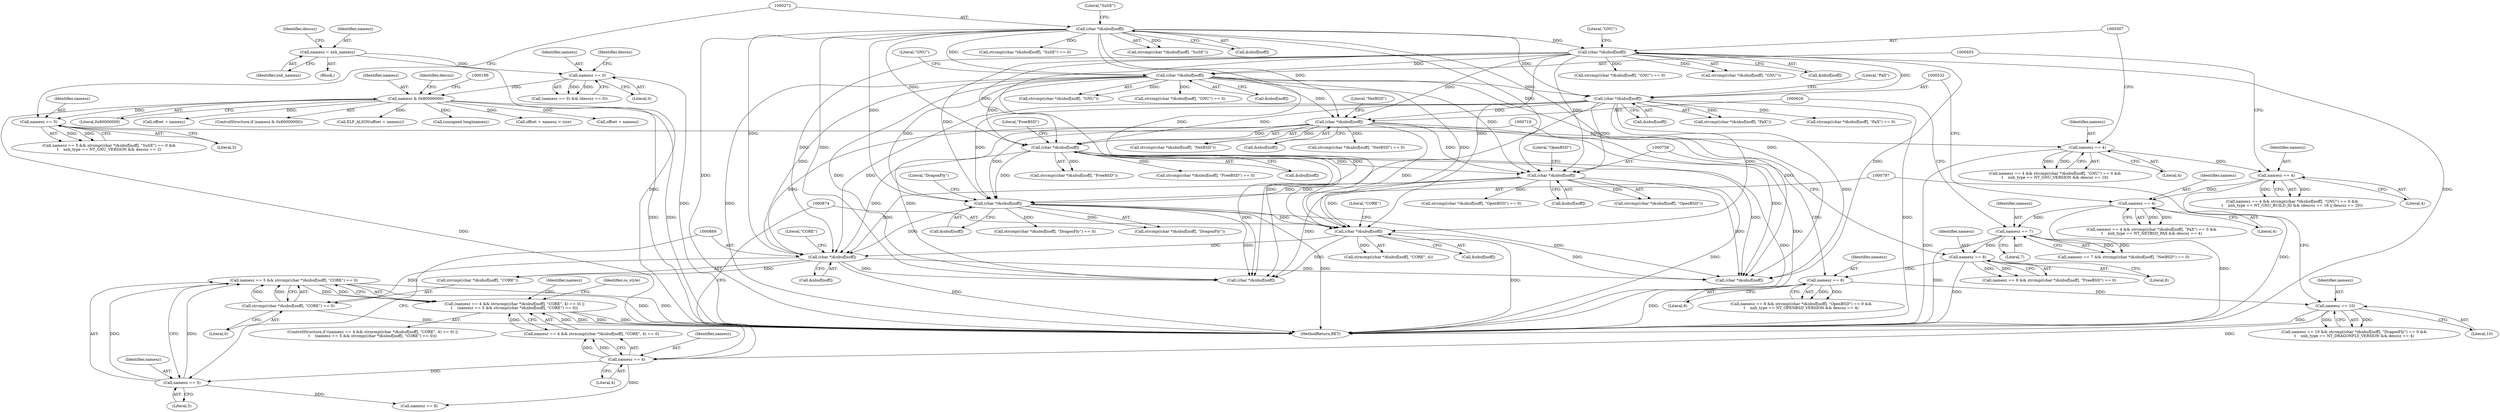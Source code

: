 digraph "0_file_ce90e05774dd77d86cfc8dfa6da57b32816841c4_2@API" {
"1000882" [label="(Call,namesz == 5 && strcmp((char *)&nbuf[noff], \"CORE\") == 0)"];
"1000883" [label="(Call,namesz == 5)"];
"1000868" [label="(Call,namesz == 4)"];
"1000790" [label="(Call,namesz == 10)"];
"1000751" [label="(Call,namesz == 8)"];
"1000713" [label="(Call,namesz == 8)"];
"1000620" [label="(Call,namesz == 7)"];
"1000525" [label="(Call,namesz == 4)"];
"1000446" [label="(Call,namesz == 4)"];
"1000300" [label="(Call,namesz == 4)"];
"1000265" [label="(Call,namesz == 5)"];
"1000184" [label="(Call,namesz & 0x80000000)"];
"1000169" [label="(Call,namesz == 0)"];
"1000161" [label="(Call,namesz = xnh_namesz)"];
"1000886" [label="(Call,strcmp((char *)&nbuf[noff], \"CORE\") == 0)"];
"1000888" [label="(Call,(char *)&nbuf[noff])"];
"1000531" [label="(Call,(char *)&nbuf[noff])"];
"1000271" [label="(Call,(char *)&nbuf[noff])"];
"1000306" [label="(Call,(char *)&nbuf[noff])"];
"1000452" [label="(Call,(char *)&nbuf[noff])"];
"1000625" [label="(Call,(char *)&nbuf[noff])"];
"1000757" [label="(Call,(char *)&nbuf[noff])"];
"1000718" [label="(Call,(char *)&nbuf[noff])"];
"1000796" [label="(Call,(char *)&nbuf[noff])"];
"1000873" [label="(Call,(char *)&nbuf[noff])"];
"1000866" [label="(Call,(namesz == 4 && strncmp((char *)&nbuf[noff], \"CORE\", 4) == 0) ||\n\t    (namesz == 5 && strcmp((char *)&nbuf[noff], \"CORE\") == 0))"];
"1000720" [label="(Call,&nbuf[noff])"];
"1000868" [label="(Call,namesz == 4)"];
"1000865" [label="(ControlStructure,if ((namesz == 4 && strncmp((char *)&nbuf[noff], \"CORE\", 4) == 0) ||\n\t    (namesz == 5 && strcmp((char *)&nbuf[noff], \"CORE\") == 0)))"];
"1000798" [label="(Call,&nbuf[noff])"];
"1000526" [label="(Identifier,namesz)"];
"1000792" [label="(Literal,10)"];
"1000621" [label="(Identifier,namesz)"];
"1000173" [label="(Identifier,descsz)"];
"1000277" [label="(Literal,\"SuSE\")"];
"1000886" [label="(Call,strcmp((char *)&nbuf[noff], \"CORE\") == 0)"];
"1000866" [label="(Call,(namesz == 4 && strncmp((char *)&nbuf[noff], \"CORE\", 4) == 0) ||\n\t    (namesz == 5 && strcmp((char *)&nbuf[noff], \"CORE\") == 0))"];
"1000718" [label="(Call,(char *)&nbuf[noff])"];
"1000895" [label="(Literal,0)"];
"1000885" [label="(Literal,5)"];
"1000527" [label="(Literal,4)"];
"1000304" [label="(Call,strcmp((char *)&nbuf[noff], \"GNU\") == 0)"];
"1000312" [label="(Literal,\"GNU\")"];
"1000624" [label="(Call,strcmp((char *)&nbuf[noff], \"NetBSD\"))"];
"1000627" [label="(Call,&nbuf[noff])"];
"1000763" [label="(Literal,\"OpenBSD\")"];
"1000717" [label="(Call,strcmp((char *)&nbuf[noff], \"FreeBSD\"))"];
"1000171" [label="(Literal,0)"];
"1000867" [label="(Call,namesz == 4 && strncmp((char *)&nbuf[noff], \"CORE\", 4) == 0)"];
"1000879" [label="(Literal,\"CORE\")"];
"1000802" [label="(Literal,\"DragonFly\")"];
"1000620" [label="(Call,namesz == 7)"];
"1000184" [label="(Call,namesz & 0x80000000)"];
"1000269" [label="(Call,strcmp((char *)&nbuf[noff], \"SuSE\") == 0)"];
"1000305" [label="(Call,strcmp((char *)&nbuf[noff], \"GNU\"))"];
"1000794" [label="(Call,strcmp((char *)&nbuf[noff], \"DragonFly\") == 0)"];
"1000715" [label="(Literal,8)"];
"1000791" [label="(Identifier,namesz)"];
"1000883" [label="(Call,namesz == 5)"];
"1000631" [label="(Literal,\"NetBSD\")"];
"1000750" [label="(Call,namesz == 8 && strcmp((char *)&nbuf[noff], \"OpenBSD\") == 0 &&\n\t    xnh_type == NT_OPENBSD_VERSION && descsz == 4)"];
"1000266" [label="(Identifier,namesz)"];
"1000714" [label="(Identifier,namesz)"];
"1000299" [label="(Call,namesz == 4 && strcmp((char *)&nbuf[noff], \"GNU\") == 0 &&\n\t    xnh_type == NT_GNU_VERSION && descsz == 16)"];
"1000451" [label="(Call,strcmp((char *)&nbuf[noff], \"GNU\"))"];
"1000756" [label="(Call,strcmp((char *)&nbuf[noff], \"OpenBSD\"))"];
"1000301" [label="(Identifier,namesz)"];
"1000218" [label="(Call,ELF_ALIGN(offset + namesz))"];
"1000448" [label="(Literal,4)"];
"1000751" [label="(Call,namesz == 8)"];
"1000790" [label="(Call,namesz == 10)"];
"1000193" [label="(Call,(unsigned long)namesz)"];
"1000450" [label="(Call,strcmp((char *)&nbuf[noff], \"GNU\") == 0)"];
"1000302" [label="(Literal,4)"];
"1000884" [label="(Identifier,namesz)"];
"1000170" [label="(Identifier,namesz)"];
"1000907" [label="(Call,(char *)&nbuf[noff])"];
"1000755" [label="(Call,strcmp((char *)&nbuf[noff], \"OpenBSD\") == 0)"];
"1000713" [label="(Call,namesz == 8)"];
"1000264" [label="(Call,namesz == 5 && strcmp((char *)&nbuf[noff], \"SuSE\") == 0 &&\n\t    xnh_type == NT_GNU_VERSION && descsz == 2)"];
"1000531" [label="(Call,(char *)&nbuf[noff])"];
"1000796" [label="(Call,(char *)&nbuf[noff])"];
"1000447" [label="(Identifier,namesz)"];
"1000300" [label="(Call,namesz == 4)"];
"1000903" [label="(Identifier,namesz)"];
"1000168" [label="(Call,(namesz == 0) && (descsz == 0))"];
"1000724" [label="(Literal,\"FreeBSD\")"];
"1000306" [label="(Call,(char *)&nbuf[noff])"];
"1000902" [label="(Call,namesz == 8)"];
"1000716" [label="(Call,strcmp((char *)&nbuf[noff], \"FreeBSD\") == 0)"];
"1000265" [label="(Call,namesz == 5)"];
"1001244" [label="(MethodReturn,RET)"];
"1000712" [label="(Call,namesz == 8 && strcmp((char *)&nbuf[noff], \"FreeBSD\") == 0)"];
"1000271" [label="(Call,(char *)&nbuf[noff])"];
"1000759" [label="(Call,&nbuf[noff])"];
"1000870" [label="(Literal,4)"];
"1000452" [label="(Call,(char *)&nbuf[noff])"];
"1000446" [label="(Call,namesz == 4)"];
"1000533" [label="(Call,&nbuf[noff])"];
"1000619" [label="(Call,namesz == 7 && strcmp((char *)&nbuf[noff], \"NetBSD\") == 0)"];
"1000887" [label="(Call,strcmp((char *)&nbuf[noff], \"CORE\"))"];
"1000267" [label="(Literal,5)"];
"1000524" [label="(Call,namesz == 4 && strcmp((char *)&nbuf[noff], \"PaX\") == 0 &&\n\t    xnh_type == NT_NETBSD_PAX && descsz == 4)"];
"1000753" [label="(Literal,8)"];
"1000270" [label="(Call,strcmp((char *)&nbuf[noff], \"SuSE\"))"];
"1000223" [label="(Call,offset + namesz > size)"];
"1000873" [label="(Call,(char *)&nbuf[noff])"];
"1000623" [label="(Call,strcmp((char *)&nbuf[noff], \"NetBSD\") == 0)"];
"1000224" [label="(Call,offset + namesz)"];
"1000752" [label="(Identifier,namesz)"];
"1000185" [label="(Identifier,namesz)"];
"1000200" [label="(Identifier,descsz)"];
"1000445" [label="(Call,namesz == 4 && strcmp((char *)&nbuf[noff], \"GNU\") == 0 &&\n\t    xnh_type == NT_GNU_BUILD_ID && (descsz == 16 || descsz == 20))"];
"1000169" [label="(Call,namesz == 0)"];
"1000161" [label="(Call,namesz = xnh_namesz)"];
"1000926" [label="(Call,(char *)&nbuf[noff])"];
"1000757" [label="(Call,(char *)&nbuf[noff])"];
"1000872" [label="(Call,strncmp((char *)&nbuf[noff], \"CORE\", 4))"];
"1000308" [label="(Call,&nbuf[noff])"];
"1000869" [label="(Identifier,namesz)"];
"1000882" [label="(Call,namesz == 5 && strcmp((char *)&nbuf[noff], \"CORE\") == 0)"];
"1000458" [label="(Literal,\"GNU\")"];
"1000894" [label="(Literal,\"CORE\")"];
"1000186" [label="(Literal,0x80000000)"];
"1000789" [label="(Call,namesz == 10 && strcmp((char *)&nbuf[noff], \"DragonFly\") == 0 &&\n\t    xnh_type == NT_DRAGONFLY_VERSION && descsz == 4)"];
"1000125" [label="(Block,)"];
"1000163" [label="(Identifier,xnh_namesz)"];
"1000454" [label="(Call,&nbuf[noff])"];
"1000622" [label="(Literal,7)"];
"1000530" [label="(Call,strcmp((char *)&nbuf[noff], \"PaX\"))"];
"1000888" [label="(Call,(char *)&nbuf[noff])"];
"1000537" [label="(Literal,\"PaX\")"];
"1000890" [label="(Call,&nbuf[noff])"];
"1000898" [label="(Identifier,os_style)"];
"1000625" [label="(Call,(char *)&nbuf[noff])"];
"1000219" [label="(Call,offset + namesz)"];
"1000183" [label="(ControlStructure,if (namesz & 0x80000000))"];
"1000875" [label="(Call,&nbuf[noff])"];
"1000162" [label="(Identifier,namesz)"];
"1000795" [label="(Call,strcmp((char *)&nbuf[noff], \"DragonFly\"))"];
"1000529" [label="(Call,strcmp((char *)&nbuf[noff], \"PaX\") == 0)"];
"1000273" [label="(Call,&nbuf[noff])"];
"1000165" [label="(Identifier,descsz)"];
"1000525" [label="(Call,namesz == 4)"];
"1000882" -> "1000866"  [label="AST: "];
"1000882" -> "1000883"  [label="CFG: "];
"1000882" -> "1000886"  [label="CFG: "];
"1000883" -> "1000882"  [label="AST: "];
"1000886" -> "1000882"  [label="AST: "];
"1000866" -> "1000882"  [label="CFG: "];
"1000882" -> "1001244"  [label="DDG: "];
"1000882" -> "1001244"  [label="DDG: "];
"1000882" -> "1000866"  [label="DDG: "];
"1000882" -> "1000866"  [label="DDG: "];
"1000883" -> "1000882"  [label="DDG: "];
"1000883" -> "1000882"  [label="DDG: "];
"1000886" -> "1000882"  [label="DDG: "];
"1000886" -> "1000882"  [label="DDG: "];
"1000883" -> "1000885"  [label="CFG: "];
"1000884" -> "1000883"  [label="AST: "];
"1000885" -> "1000883"  [label="AST: "];
"1000889" -> "1000883"  [label="CFG: "];
"1000868" -> "1000883"  [label="DDG: "];
"1000883" -> "1000902"  [label="DDG: "];
"1000868" -> "1000867"  [label="AST: "];
"1000868" -> "1000870"  [label="CFG: "];
"1000869" -> "1000868"  [label="AST: "];
"1000870" -> "1000868"  [label="AST: "];
"1000874" -> "1000868"  [label="CFG: "];
"1000867" -> "1000868"  [label="CFG: "];
"1000868" -> "1000867"  [label="DDG: "];
"1000868" -> "1000867"  [label="DDG: "];
"1000790" -> "1000868"  [label="DDG: "];
"1000184" -> "1000868"  [label="DDG: "];
"1000868" -> "1000902"  [label="DDG: "];
"1000790" -> "1000789"  [label="AST: "];
"1000790" -> "1000792"  [label="CFG: "];
"1000791" -> "1000790"  [label="AST: "];
"1000792" -> "1000790"  [label="AST: "];
"1000797" -> "1000790"  [label="CFG: "];
"1000789" -> "1000790"  [label="CFG: "];
"1000790" -> "1001244"  [label="DDG: "];
"1000790" -> "1000789"  [label="DDG: "];
"1000790" -> "1000789"  [label="DDG: "];
"1000751" -> "1000790"  [label="DDG: "];
"1000751" -> "1000750"  [label="AST: "];
"1000751" -> "1000753"  [label="CFG: "];
"1000752" -> "1000751"  [label="AST: "];
"1000753" -> "1000751"  [label="AST: "];
"1000758" -> "1000751"  [label="CFG: "];
"1000750" -> "1000751"  [label="CFG: "];
"1000751" -> "1001244"  [label="DDG: "];
"1000751" -> "1000750"  [label="DDG: "];
"1000751" -> "1000750"  [label="DDG: "];
"1000713" -> "1000751"  [label="DDG: "];
"1000713" -> "1000712"  [label="AST: "];
"1000713" -> "1000715"  [label="CFG: "];
"1000714" -> "1000713"  [label="AST: "];
"1000715" -> "1000713"  [label="AST: "];
"1000719" -> "1000713"  [label="CFG: "];
"1000712" -> "1000713"  [label="CFG: "];
"1000713" -> "1001244"  [label="DDG: "];
"1000713" -> "1000712"  [label="DDG: "];
"1000713" -> "1000712"  [label="DDG: "];
"1000620" -> "1000713"  [label="DDG: "];
"1000620" -> "1000619"  [label="AST: "];
"1000620" -> "1000622"  [label="CFG: "];
"1000621" -> "1000620"  [label="AST: "];
"1000622" -> "1000620"  [label="AST: "];
"1000626" -> "1000620"  [label="CFG: "];
"1000619" -> "1000620"  [label="CFG: "];
"1000620" -> "1001244"  [label="DDG: "];
"1000620" -> "1000619"  [label="DDG: "];
"1000620" -> "1000619"  [label="DDG: "];
"1000525" -> "1000620"  [label="DDG: "];
"1000525" -> "1000524"  [label="AST: "];
"1000525" -> "1000527"  [label="CFG: "];
"1000526" -> "1000525"  [label="AST: "];
"1000527" -> "1000525"  [label="AST: "];
"1000532" -> "1000525"  [label="CFG: "];
"1000524" -> "1000525"  [label="CFG: "];
"1000525" -> "1001244"  [label="DDG: "];
"1000525" -> "1000524"  [label="DDG: "];
"1000525" -> "1000524"  [label="DDG: "];
"1000446" -> "1000525"  [label="DDG: "];
"1000446" -> "1000445"  [label="AST: "];
"1000446" -> "1000448"  [label="CFG: "];
"1000447" -> "1000446"  [label="AST: "];
"1000448" -> "1000446"  [label="AST: "];
"1000453" -> "1000446"  [label="CFG: "];
"1000445" -> "1000446"  [label="CFG: "];
"1000446" -> "1001244"  [label="DDG: "];
"1000446" -> "1000445"  [label="DDG: "];
"1000446" -> "1000445"  [label="DDG: "];
"1000300" -> "1000446"  [label="DDG: "];
"1000300" -> "1000299"  [label="AST: "];
"1000300" -> "1000302"  [label="CFG: "];
"1000301" -> "1000300"  [label="AST: "];
"1000302" -> "1000300"  [label="AST: "];
"1000307" -> "1000300"  [label="CFG: "];
"1000299" -> "1000300"  [label="CFG: "];
"1000300" -> "1001244"  [label="DDG: "];
"1000300" -> "1000299"  [label="DDG: "];
"1000300" -> "1000299"  [label="DDG: "];
"1000265" -> "1000300"  [label="DDG: "];
"1000265" -> "1000264"  [label="AST: "];
"1000265" -> "1000267"  [label="CFG: "];
"1000266" -> "1000265"  [label="AST: "];
"1000267" -> "1000265"  [label="AST: "];
"1000272" -> "1000265"  [label="CFG: "];
"1000264" -> "1000265"  [label="CFG: "];
"1000265" -> "1000264"  [label="DDG: "];
"1000265" -> "1000264"  [label="DDG: "];
"1000184" -> "1000265"  [label="DDG: "];
"1000184" -> "1000183"  [label="AST: "];
"1000184" -> "1000186"  [label="CFG: "];
"1000185" -> "1000184"  [label="AST: "];
"1000186" -> "1000184"  [label="AST: "];
"1000189" -> "1000184"  [label="CFG: "];
"1000200" -> "1000184"  [label="CFG: "];
"1000184" -> "1001244"  [label="DDG: "];
"1000184" -> "1001244"  [label="DDG: "];
"1000169" -> "1000184"  [label="DDG: "];
"1000184" -> "1000193"  [label="DDG: "];
"1000184" -> "1000218"  [label="DDG: "];
"1000184" -> "1000219"  [label="DDG: "];
"1000184" -> "1000223"  [label="DDG: "];
"1000184" -> "1000224"  [label="DDG: "];
"1000169" -> "1000168"  [label="AST: "];
"1000169" -> "1000171"  [label="CFG: "];
"1000170" -> "1000169"  [label="AST: "];
"1000171" -> "1000169"  [label="AST: "];
"1000173" -> "1000169"  [label="CFG: "];
"1000168" -> "1000169"  [label="CFG: "];
"1000169" -> "1001244"  [label="DDG: "];
"1000169" -> "1000168"  [label="DDG: "];
"1000169" -> "1000168"  [label="DDG: "];
"1000161" -> "1000169"  [label="DDG: "];
"1000161" -> "1000125"  [label="AST: "];
"1000161" -> "1000163"  [label="CFG: "];
"1000162" -> "1000161"  [label="AST: "];
"1000163" -> "1000161"  [label="AST: "];
"1000165" -> "1000161"  [label="CFG: "];
"1000161" -> "1001244"  [label="DDG: "];
"1000886" -> "1000895"  [label="CFG: "];
"1000887" -> "1000886"  [label="AST: "];
"1000895" -> "1000886"  [label="AST: "];
"1000886" -> "1001244"  [label="DDG: "];
"1000888" -> "1000886"  [label="DDG: "];
"1000888" -> "1000887"  [label="AST: "];
"1000888" -> "1000890"  [label="CFG: "];
"1000889" -> "1000888"  [label="AST: "];
"1000890" -> "1000888"  [label="AST: "];
"1000894" -> "1000888"  [label="CFG: "];
"1000888" -> "1001244"  [label="DDG: "];
"1000888" -> "1000887"  [label="DDG: "];
"1000531" -> "1000888"  [label="DDG: "];
"1000625" -> "1000888"  [label="DDG: "];
"1000757" -> "1000888"  [label="DDG: "];
"1000718" -> "1000888"  [label="DDG: "];
"1000271" -> "1000888"  [label="DDG: "];
"1000796" -> "1000888"  [label="DDG: "];
"1000873" -> "1000888"  [label="DDG: "];
"1000306" -> "1000888"  [label="DDG: "];
"1000452" -> "1000888"  [label="DDG: "];
"1000888" -> "1000907"  [label="DDG: "];
"1000888" -> "1000926"  [label="DDG: "];
"1000531" -> "1000530"  [label="AST: "];
"1000531" -> "1000533"  [label="CFG: "];
"1000532" -> "1000531"  [label="AST: "];
"1000533" -> "1000531"  [label="AST: "];
"1000537" -> "1000531"  [label="CFG: "];
"1000531" -> "1001244"  [label="DDG: "];
"1000531" -> "1000529"  [label="DDG: "];
"1000531" -> "1000530"  [label="DDG: "];
"1000271" -> "1000531"  [label="DDG: "];
"1000306" -> "1000531"  [label="DDG: "];
"1000452" -> "1000531"  [label="DDG: "];
"1000531" -> "1000625"  [label="DDG: "];
"1000531" -> "1000718"  [label="DDG: "];
"1000531" -> "1000757"  [label="DDG: "];
"1000531" -> "1000796"  [label="DDG: "];
"1000531" -> "1000873"  [label="DDG: "];
"1000531" -> "1000907"  [label="DDG: "];
"1000531" -> "1000926"  [label="DDG: "];
"1000271" -> "1000270"  [label="AST: "];
"1000271" -> "1000273"  [label="CFG: "];
"1000272" -> "1000271"  [label="AST: "];
"1000273" -> "1000271"  [label="AST: "];
"1000277" -> "1000271"  [label="CFG: "];
"1000271" -> "1001244"  [label="DDG: "];
"1000271" -> "1000269"  [label="DDG: "];
"1000271" -> "1000270"  [label="DDG: "];
"1000271" -> "1000306"  [label="DDG: "];
"1000271" -> "1000452"  [label="DDG: "];
"1000271" -> "1000625"  [label="DDG: "];
"1000271" -> "1000718"  [label="DDG: "];
"1000271" -> "1000757"  [label="DDG: "];
"1000271" -> "1000796"  [label="DDG: "];
"1000271" -> "1000873"  [label="DDG: "];
"1000271" -> "1000907"  [label="DDG: "];
"1000271" -> "1000926"  [label="DDG: "];
"1000306" -> "1000305"  [label="AST: "];
"1000306" -> "1000308"  [label="CFG: "];
"1000307" -> "1000306"  [label="AST: "];
"1000308" -> "1000306"  [label="AST: "];
"1000312" -> "1000306"  [label="CFG: "];
"1000306" -> "1001244"  [label="DDG: "];
"1000306" -> "1000304"  [label="DDG: "];
"1000306" -> "1000305"  [label="DDG: "];
"1000306" -> "1000452"  [label="DDG: "];
"1000306" -> "1000625"  [label="DDG: "];
"1000306" -> "1000718"  [label="DDG: "];
"1000306" -> "1000757"  [label="DDG: "];
"1000306" -> "1000796"  [label="DDG: "];
"1000306" -> "1000873"  [label="DDG: "];
"1000306" -> "1000907"  [label="DDG: "];
"1000306" -> "1000926"  [label="DDG: "];
"1000452" -> "1000451"  [label="AST: "];
"1000452" -> "1000454"  [label="CFG: "];
"1000453" -> "1000452"  [label="AST: "];
"1000454" -> "1000452"  [label="AST: "];
"1000458" -> "1000452"  [label="CFG: "];
"1000452" -> "1001244"  [label="DDG: "];
"1000452" -> "1000450"  [label="DDG: "];
"1000452" -> "1000451"  [label="DDG: "];
"1000452" -> "1000625"  [label="DDG: "];
"1000452" -> "1000718"  [label="DDG: "];
"1000452" -> "1000757"  [label="DDG: "];
"1000452" -> "1000796"  [label="DDG: "];
"1000452" -> "1000873"  [label="DDG: "];
"1000452" -> "1000907"  [label="DDG: "];
"1000452" -> "1000926"  [label="DDG: "];
"1000625" -> "1000624"  [label="AST: "];
"1000625" -> "1000627"  [label="CFG: "];
"1000626" -> "1000625"  [label="AST: "];
"1000627" -> "1000625"  [label="AST: "];
"1000631" -> "1000625"  [label="CFG: "];
"1000625" -> "1001244"  [label="DDG: "];
"1000625" -> "1000623"  [label="DDG: "];
"1000625" -> "1000624"  [label="DDG: "];
"1000625" -> "1000718"  [label="DDG: "];
"1000625" -> "1000757"  [label="DDG: "];
"1000625" -> "1000796"  [label="DDG: "];
"1000625" -> "1000873"  [label="DDG: "];
"1000625" -> "1000907"  [label="DDG: "];
"1000625" -> "1000926"  [label="DDG: "];
"1000757" -> "1000756"  [label="AST: "];
"1000757" -> "1000759"  [label="CFG: "];
"1000758" -> "1000757"  [label="AST: "];
"1000759" -> "1000757"  [label="AST: "];
"1000763" -> "1000757"  [label="CFG: "];
"1000757" -> "1001244"  [label="DDG: "];
"1000757" -> "1000755"  [label="DDG: "];
"1000757" -> "1000756"  [label="DDG: "];
"1000718" -> "1000757"  [label="DDG: "];
"1000757" -> "1000796"  [label="DDG: "];
"1000757" -> "1000873"  [label="DDG: "];
"1000757" -> "1000907"  [label="DDG: "];
"1000757" -> "1000926"  [label="DDG: "];
"1000718" -> "1000717"  [label="AST: "];
"1000718" -> "1000720"  [label="CFG: "];
"1000719" -> "1000718"  [label="AST: "];
"1000720" -> "1000718"  [label="AST: "];
"1000724" -> "1000718"  [label="CFG: "];
"1000718" -> "1001244"  [label="DDG: "];
"1000718" -> "1000716"  [label="DDG: "];
"1000718" -> "1000717"  [label="DDG: "];
"1000718" -> "1000796"  [label="DDG: "];
"1000718" -> "1000873"  [label="DDG: "];
"1000718" -> "1000907"  [label="DDG: "];
"1000718" -> "1000926"  [label="DDG: "];
"1000796" -> "1000795"  [label="AST: "];
"1000796" -> "1000798"  [label="CFG: "];
"1000797" -> "1000796"  [label="AST: "];
"1000798" -> "1000796"  [label="AST: "];
"1000802" -> "1000796"  [label="CFG: "];
"1000796" -> "1001244"  [label="DDG: "];
"1000796" -> "1000794"  [label="DDG: "];
"1000796" -> "1000795"  [label="DDG: "];
"1000796" -> "1000873"  [label="DDG: "];
"1000796" -> "1000907"  [label="DDG: "];
"1000796" -> "1000926"  [label="DDG: "];
"1000873" -> "1000872"  [label="AST: "];
"1000873" -> "1000875"  [label="CFG: "];
"1000874" -> "1000873"  [label="AST: "];
"1000875" -> "1000873"  [label="AST: "];
"1000879" -> "1000873"  [label="CFG: "];
"1000873" -> "1001244"  [label="DDG: "];
"1000873" -> "1000872"  [label="DDG: "];
"1000873" -> "1000907"  [label="DDG: "];
"1000873" -> "1000926"  [label="DDG: "];
"1000866" -> "1000865"  [label="AST: "];
"1000866" -> "1000867"  [label="CFG: "];
"1000867" -> "1000866"  [label="AST: "];
"1000898" -> "1000866"  [label="CFG: "];
"1000903" -> "1000866"  [label="CFG: "];
"1000866" -> "1001244"  [label="DDG: "];
"1000866" -> "1001244"  [label="DDG: "];
"1000866" -> "1001244"  [label="DDG: "];
"1000867" -> "1000866"  [label="DDG: "];
"1000867" -> "1000866"  [label="DDG: "];
}
